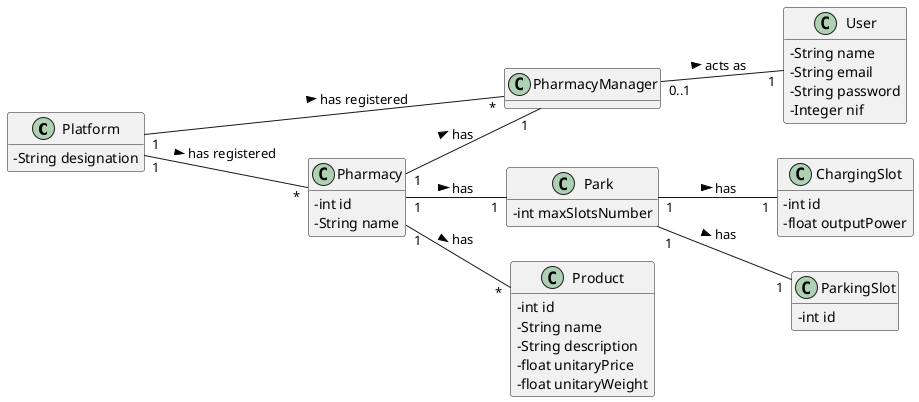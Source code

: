 @startuml
skinparam classAttributeIconSize 0
hide methods
left to right direction

class Platform {
-   String designation
}

class Pharmacy{
-   int id
-   String name
}

class User{
-   String name
-   String email
-   String password
-   Integer nif
}

class PharmacyManager{
}

class Park{
-   int maxSlotsNumber
}

class ChargingSlot{
-   int id
-   float outputPower
}

class ParkingSlot{
-   int id
}

class Product{
-   int id
-   String name
-   String description
-   float unitaryPrice
-   float unitaryWeight
}

Platform "1" -- "*" Pharmacy : has registered >
Platform "1" -- "*" PharmacyManager : has registered >
PharmacyManager "0..1" -- "1" User: acts as >
Pharmacy "1" -- "1" PharmacyManager : has >
Pharmacy "1" -- "1" Park : has >
Pharmacy "1" -- "*" Product : has >
Park "1" -- "1" ChargingSlot : has >
Park "1" -- "1" ParkingSlot : has >
@enduml
